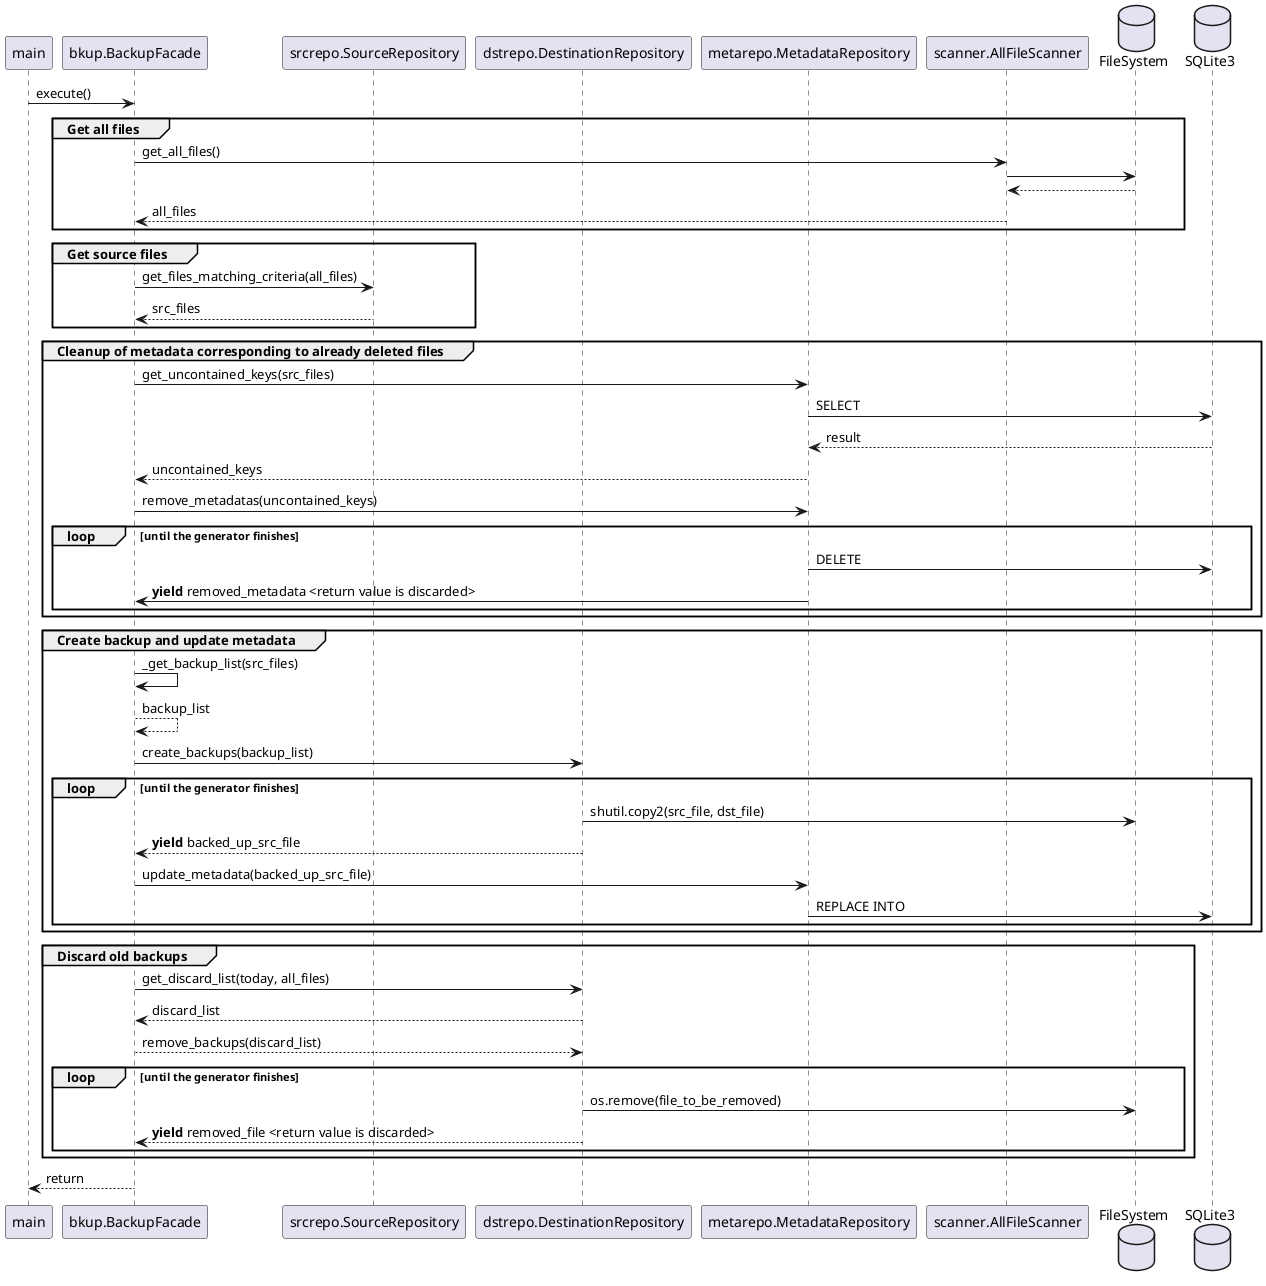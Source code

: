 @startuml SequenceDiagram
participant main as main
participant bkup.BackupFacade as BF
participant srcrepo.SourceRepository as SrcRepo
participant dstrepo.DestinationRepository as DstRepo
participant metarepo.MetadataRepository as MetaRepo
participant scanner.AllFileScanner as Scnr
database FileSystem as FS
database SQLite3 as DB

main -> BF: execute()
group Get all files
BF -> Scnr: get_all_files()
Scnr -> FS:
FS --> Scnr:
Scnr --> BF: all_files
end
group Get source files
BF -> SrcRepo: get_files_matching_criteria(all_files)
SrcRepo --> BF: src_files
end
group Cleanup of metadata corresponding to already deleted files
BF -> MetaRepo: get_uncontained_keys(src_files)
MetaRepo -> DB: SELECT
DB --> MetaRepo: result
MetaRepo --> BF: uncontained_keys
BF -> MetaRepo: remove_metadatas(uncontained_keys)
    loop until the generator finishes
    MetaRepo -> DB: DELETE
    MetaRepo -> BF: **yield** removed_metadata <return value is discarded>
    end
end
group Create backup and update metadata
BF -> BF: _get_backup_list(src_files)
BF --> BF: backup_list
BF -> DstRepo: create_backups(backup_list)
    loop until the generator finishes
    DstRepo -> FS: shutil.copy2(src_file, dst_file)
    DstRepo --> BF: **yield** backed_up_src_file
    BF -> MetaRepo: update_metadata(backed_up_src_file)
    MetaRepo -> DB: REPLACE INTO
    end
end
group Discard old backups
BF -> DstRepo: get_discard_list(today, all_files)
DstRepo --> BF: discard_list
BF --> DstRepo: remove_backups(discard_list)
    loop until the generator finishes
    DstRepo -> FS:os.remove(file_to_be_removed)
    DstRepo --> BF: **yield** removed_file <return value is discarded>
    end
end
BF --> main: return
@enduml